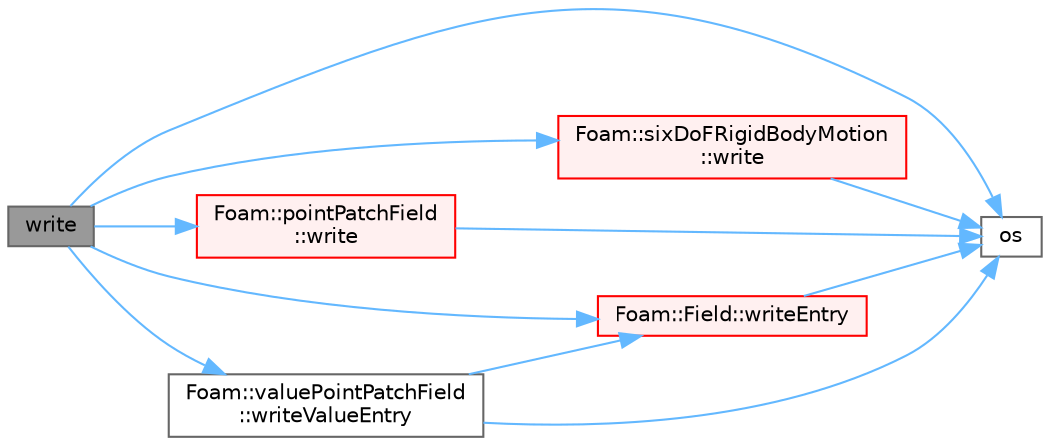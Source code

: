digraph "write"
{
 // LATEX_PDF_SIZE
  bgcolor="transparent";
  edge [fontname=Helvetica,fontsize=10,labelfontname=Helvetica,labelfontsize=10];
  node [fontname=Helvetica,fontsize=10,shape=box,height=0.2,width=0.4];
  rankdir="LR";
  Node1 [id="Node000001",label="write",height=0.2,width=0.4,color="gray40", fillcolor="grey60", style="filled", fontcolor="black",tooltip=" "];
  Node1 -> Node2 [id="edge1_Node000001_Node000002",color="steelblue1",style="solid",tooltip=" "];
  Node2 [id="Node000002",label="os",height=0.2,width=0.4,color="grey40", fillcolor="white", style="filled",URL="$faMeshWriteEdgesOBJ_8H.html#abea05d50bd7259b44f2002c0382ba13e",tooltip=" "];
  Node1 -> Node3 [id="edge2_Node000001_Node000003",color="steelblue1",style="solid",tooltip=" "];
  Node3 [id="Node000003",label="Foam::sixDoFRigidBodyMotion\l::write",height=0.2,width=0.4,color="red", fillcolor="#FFF0F0", style="filled",URL="$classFoam_1_1sixDoFRigidBodyMotion.html#a293fdfec8bdfbd5c3913ab4c9f3454ff",tooltip=" "];
  Node3 -> Node2 [id="edge3_Node000003_Node000002",color="steelblue1",style="solid",tooltip=" "];
  Node1 -> Node23 [id="edge4_Node000001_Node000023",color="steelblue1",style="solid",tooltip=" "];
  Node23 [id="Node000023",label="Foam::pointPatchField\l::write",height=0.2,width=0.4,color="red", fillcolor="#FFF0F0", style="filled",URL="$classFoam_1_1pointPatchField.html#a78cec3e4ecac4a89a3ad8d38f2ad21f5",tooltip=" "];
  Node23 -> Node2 [id="edge5_Node000023_Node000002",color="steelblue1",style="solid",tooltip=" "];
  Node1 -> Node24 [id="edge6_Node000001_Node000024",color="steelblue1",style="solid",tooltip=" "];
  Node24 [id="Node000024",label="Foam::Field::writeEntry",height=0.2,width=0.4,color="red", fillcolor="#FFF0F0", style="filled",URL="$classFoam_1_1Field.html#a7c03447f7f0471351fe57a41b62c8686",tooltip=" "];
  Node24 -> Node2 [id="edge7_Node000024_Node000002",color="steelblue1",style="solid",tooltip=" "];
  Node1 -> Node27 [id="edge8_Node000001_Node000027",color="steelblue1",style="solid",tooltip=" "];
  Node27 [id="Node000027",label="Foam::valuePointPatchField\l::writeValueEntry",height=0.2,width=0.4,color="grey40", fillcolor="white", style="filled",URL="$classFoam_1_1valuePointPatchField.html#a415d041be61058bca7b878182da103fa",tooltip=" "];
  Node27 -> Node2 [id="edge9_Node000027_Node000002",color="steelblue1",style="solid",tooltip=" "];
  Node27 -> Node24 [id="edge10_Node000027_Node000024",color="steelblue1",style="solid",tooltip=" "];
}
